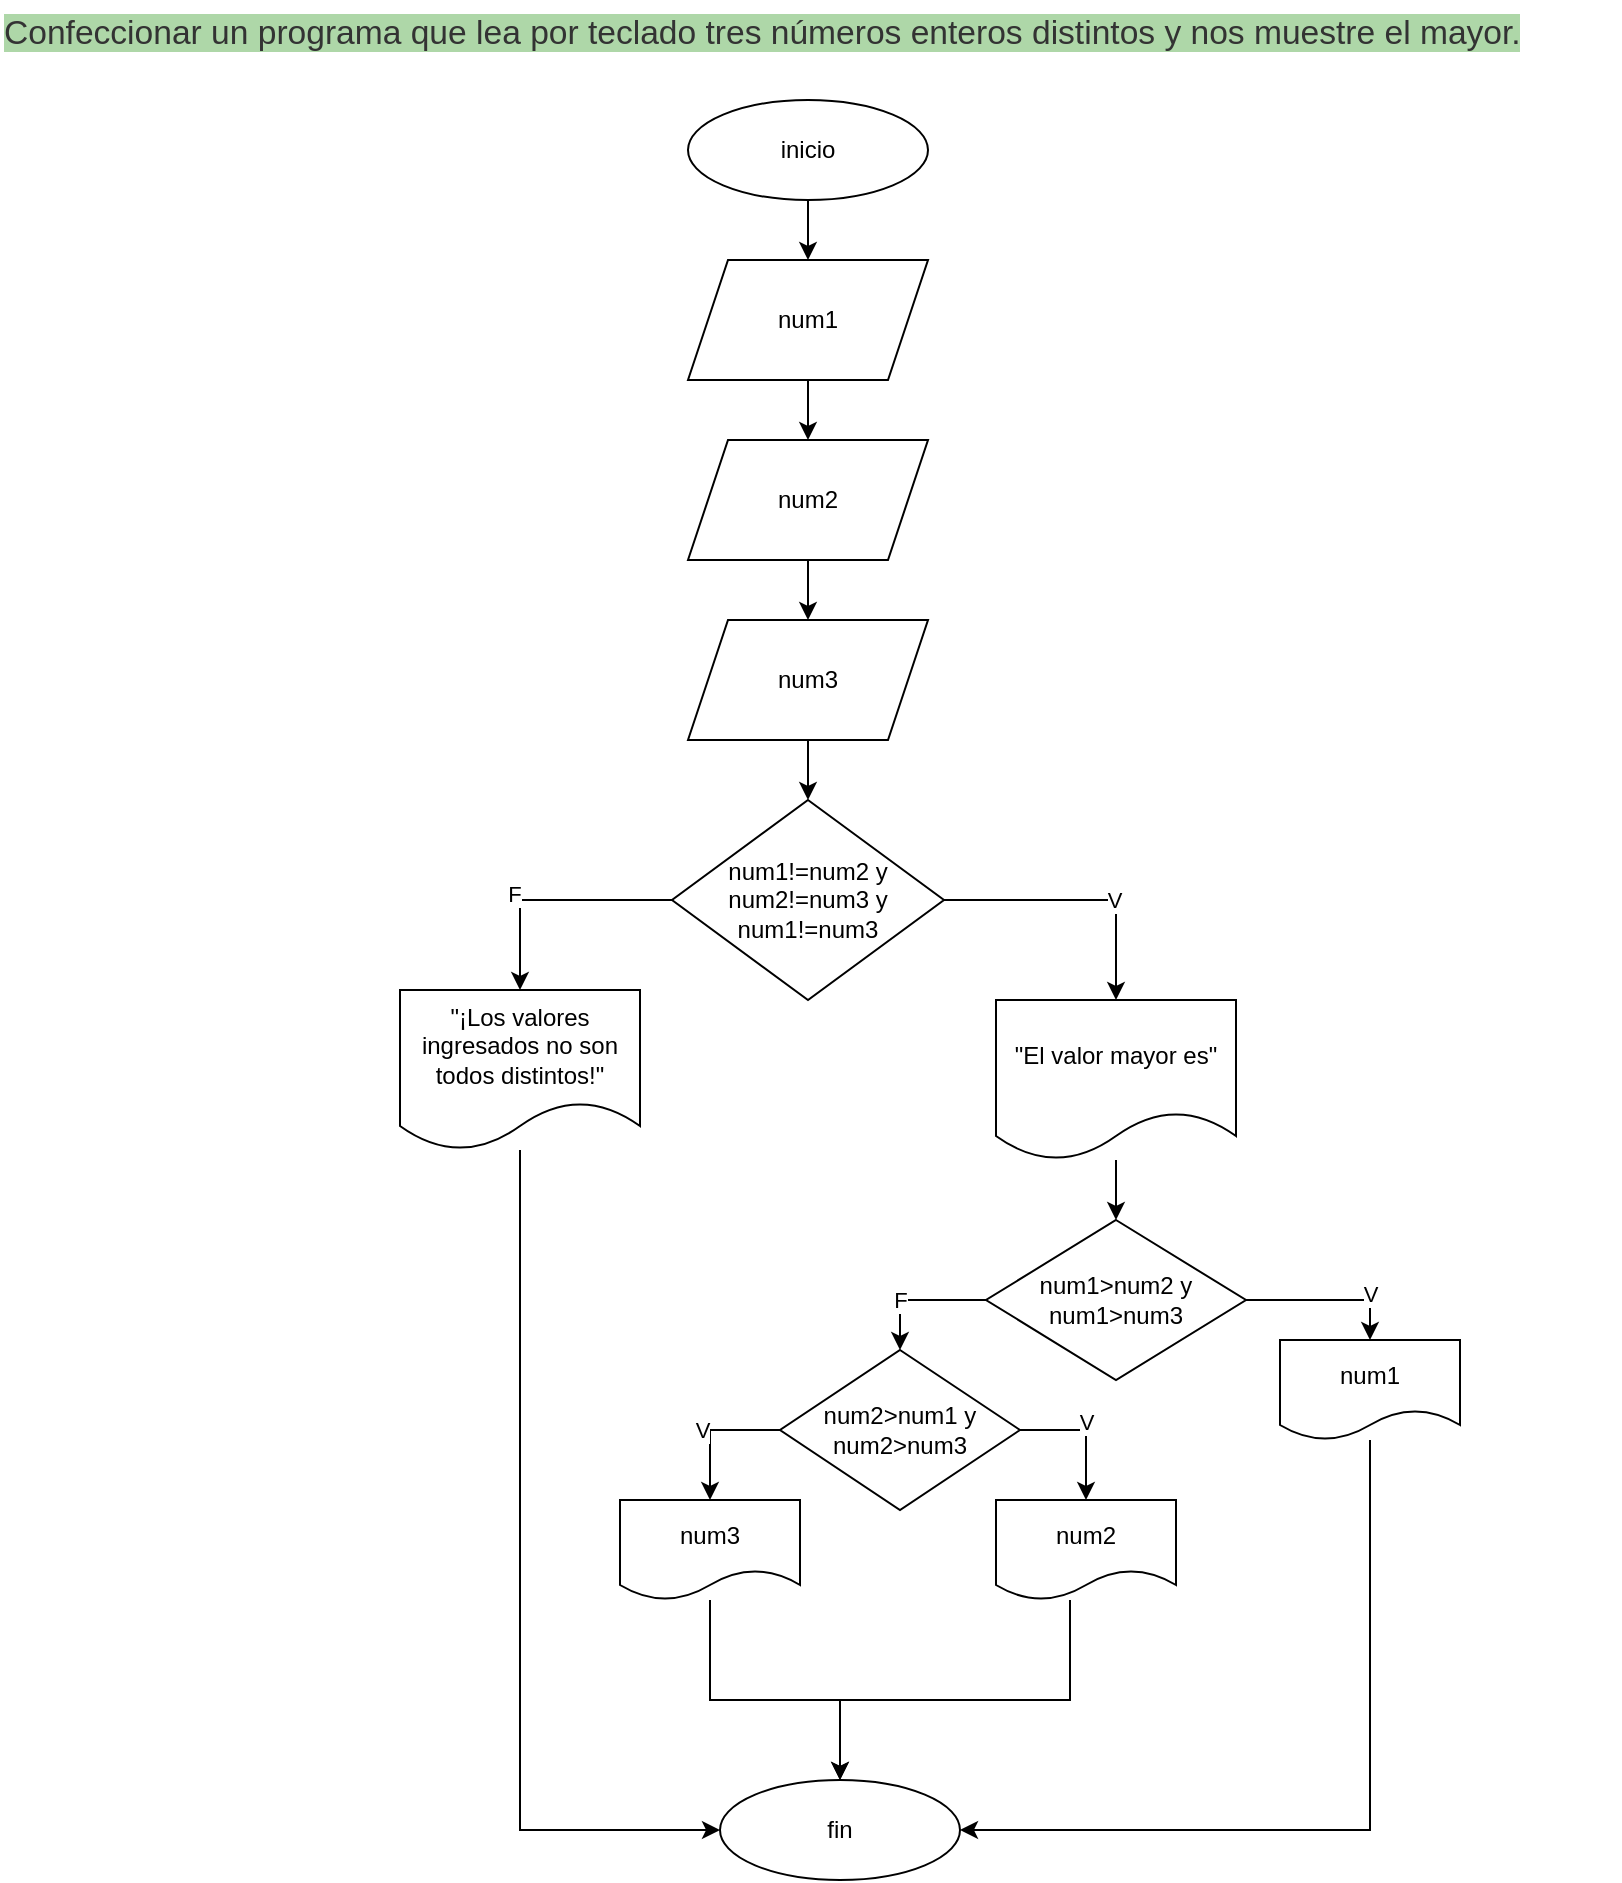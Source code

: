 <mxfile version="20.6.2" type="device"><diagram id="3O_QurTklsJPc0mD75qE" name="Página-1"><mxGraphModel dx="868" dy="524" grid="1" gridSize="10" guides="1" tooltips="1" connect="1" arrows="1" fold="1" page="1" pageScale="1" pageWidth="827" pageHeight="1169" math="0" shadow="0"><root><mxCell id="0"/><mxCell id="1" parent="0"/><mxCell id="jkeP-Yi8RZv2OrAzYVQd-1" value="&lt;span style=&quot;color: rgb(51, 51, 51); font-family: sans-serif, arial; font-size: 16.8px; font-style: normal; font-variant-ligatures: normal; font-variant-caps: normal; font-weight: 400; letter-spacing: normal; orphans: 2; text-align: start; text-indent: 0px; text-transform: none; widows: 2; word-spacing: 0px; -webkit-text-stroke-width: 0px; background-color: rgb(174, 215, 168); text-decoration-thickness: initial; text-decoration-style: initial; text-decoration-color: initial; float: none; display: inline !important;&quot;&gt;Confeccionar un programa que lea por teclado tres números enteros distintos y nos muestre el mayor.&lt;/span&gt;" style="text;whiteSpace=wrap;html=1;" vertex="1" parent="1"><mxGeometry x="10" y="10" width="810" height="40" as="geometry"/></mxCell><mxCell id="jkeP-Yi8RZv2OrAzYVQd-4" value="" style="edgeStyle=orthogonalEdgeStyle;rounded=0;orthogonalLoop=1;jettySize=auto;html=1;" edge="1" parent="1" source="jkeP-Yi8RZv2OrAzYVQd-2" target="jkeP-Yi8RZv2OrAzYVQd-3"><mxGeometry relative="1" as="geometry"/></mxCell><mxCell id="jkeP-Yi8RZv2OrAzYVQd-2" value="inicio" style="ellipse;whiteSpace=wrap;html=1;" vertex="1" parent="1"><mxGeometry x="354" y="60" width="120" height="50" as="geometry"/></mxCell><mxCell id="jkeP-Yi8RZv2OrAzYVQd-6" value="" style="edgeStyle=orthogonalEdgeStyle;rounded=0;orthogonalLoop=1;jettySize=auto;html=1;" edge="1" parent="1" source="jkeP-Yi8RZv2OrAzYVQd-3" target="jkeP-Yi8RZv2OrAzYVQd-5"><mxGeometry relative="1" as="geometry"/></mxCell><mxCell id="jkeP-Yi8RZv2OrAzYVQd-3" value="num1" style="shape=parallelogram;perimeter=parallelogramPerimeter;whiteSpace=wrap;html=1;fixedSize=1;" vertex="1" parent="1"><mxGeometry x="354" y="140" width="120" height="60" as="geometry"/></mxCell><mxCell id="jkeP-Yi8RZv2OrAzYVQd-8" value="" style="edgeStyle=orthogonalEdgeStyle;rounded=0;orthogonalLoop=1;jettySize=auto;html=1;" edge="1" parent="1" source="jkeP-Yi8RZv2OrAzYVQd-5" target="jkeP-Yi8RZv2OrAzYVQd-7"><mxGeometry relative="1" as="geometry"/></mxCell><mxCell id="jkeP-Yi8RZv2OrAzYVQd-5" value="num2" style="shape=parallelogram;perimeter=parallelogramPerimeter;whiteSpace=wrap;html=1;fixedSize=1;" vertex="1" parent="1"><mxGeometry x="354" y="230" width="120" height="60" as="geometry"/></mxCell><mxCell id="jkeP-Yi8RZv2OrAzYVQd-23" value="" style="edgeStyle=orthogonalEdgeStyle;rounded=0;orthogonalLoop=1;jettySize=auto;html=1;" edge="1" parent="1" source="jkeP-Yi8RZv2OrAzYVQd-7" target="jkeP-Yi8RZv2OrAzYVQd-22"><mxGeometry relative="1" as="geometry"/></mxCell><mxCell id="jkeP-Yi8RZv2OrAzYVQd-7" value="num3" style="shape=parallelogram;perimeter=parallelogramPerimeter;whiteSpace=wrap;html=1;fixedSize=1;" vertex="1" parent="1"><mxGeometry x="354" y="320" width="120" height="60" as="geometry"/></mxCell><mxCell id="jkeP-Yi8RZv2OrAzYVQd-14" style="edgeStyle=orthogonalEdgeStyle;rounded=0;orthogonalLoop=1;jettySize=auto;html=1;exitX=1;exitY=0.5;exitDx=0;exitDy=0;entryX=0.5;entryY=0;entryDx=0;entryDy=0;" edge="1" parent="1" source="jkeP-Yi8RZv2OrAzYVQd-9" target="jkeP-Yi8RZv2OrAzYVQd-13"><mxGeometry relative="1" as="geometry"/></mxCell><mxCell id="jkeP-Yi8RZv2OrAzYVQd-20" value="V" style="edgeLabel;html=1;align=center;verticalAlign=middle;resizable=0;points=[];" vertex="1" connectable="0" parent="jkeP-Yi8RZv2OrAzYVQd-14"><mxGeometry x="0.566" y="-1" relative="1" as="geometry"><mxPoint x="1" y="-5" as="offset"/></mxGeometry></mxCell><mxCell id="jkeP-Yi8RZv2OrAzYVQd-18" style="edgeStyle=orthogonalEdgeStyle;rounded=0;orthogonalLoop=1;jettySize=auto;html=1;exitX=0;exitY=0.5;exitDx=0;exitDy=0;entryX=0.5;entryY=0;entryDx=0;entryDy=0;" edge="1" parent="1" source="jkeP-Yi8RZv2OrAzYVQd-9" target="jkeP-Yi8RZv2OrAzYVQd-15"><mxGeometry relative="1" as="geometry"/></mxCell><mxCell id="jkeP-Yi8RZv2OrAzYVQd-19" value="F" style="edgeLabel;html=1;align=center;verticalAlign=middle;resizable=0;points=[];" vertex="1" connectable="0" parent="jkeP-Yi8RZv2OrAzYVQd-18"><mxGeometry x="0.5" relative="1" as="geometry"><mxPoint y="-8" as="offset"/></mxGeometry></mxCell><mxCell id="jkeP-Yi8RZv2OrAzYVQd-9" value="num1&amp;gt;num2 y num1&amp;gt;num3" style="rhombus;whiteSpace=wrap;html=1;" vertex="1" parent="1"><mxGeometry x="503" y="620" width="130" height="80" as="geometry"/></mxCell><mxCell id="jkeP-Yi8RZv2OrAzYVQd-45" value="" style="edgeStyle=orthogonalEdgeStyle;rounded=0;orthogonalLoop=1;jettySize=auto;html=1;" edge="1" parent="1" source="jkeP-Yi8RZv2OrAzYVQd-10" target="jkeP-Yi8RZv2OrAzYVQd-9"><mxGeometry relative="1" as="geometry"/></mxCell><mxCell id="jkeP-Yi8RZv2OrAzYVQd-10" value="&quot;El valor mayor es&quot;" style="shape=document;whiteSpace=wrap;html=1;boundedLbl=1;" vertex="1" parent="1"><mxGeometry x="508" y="510" width="120" height="80" as="geometry"/></mxCell><mxCell id="jkeP-Yi8RZv2OrAzYVQd-59" style="edgeStyle=orthogonalEdgeStyle;rounded=0;orthogonalLoop=1;jettySize=auto;html=1;entryX=1;entryY=0.5;entryDx=0;entryDy=0;" edge="1" parent="1" source="jkeP-Yi8RZv2OrAzYVQd-13" target="jkeP-Yi8RZv2OrAzYVQd-36"><mxGeometry relative="1" as="geometry"><Array as="points"><mxPoint x="695" y="925"/></Array></mxGeometry></mxCell><mxCell id="jkeP-Yi8RZv2OrAzYVQd-13" value="num1" style="shape=document;whiteSpace=wrap;html=1;boundedLbl=1;" vertex="1" parent="1"><mxGeometry x="650" y="680" width="90" height="50" as="geometry"/></mxCell><mxCell id="jkeP-Yi8RZv2OrAzYVQd-17" style="edgeStyle=orthogonalEdgeStyle;rounded=0;orthogonalLoop=1;jettySize=auto;html=1;exitX=1;exitY=0.5;exitDx=0;exitDy=0;entryX=0.5;entryY=0;entryDx=0;entryDy=0;" edge="1" parent="1" source="jkeP-Yi8RZv2OrAzYVQd-15" target="jkeP-Yi8RZv2OrAzYVQd-16"><mxGeometry relative="1" as="geometry"/></mxCell><mxCell id="jkeP-Yi8RZv2OrAzYVQd-21" value="V" style="edgeLabel;html=1;align=center;verticalAlign=middle;resizable=0;points=[];" vertex="1" connectable="0" parent="jkeP-Yi8RZv2OrAzYVQd-17"><mxGeometry x="0.2" y="5" relative="1" as="geometry"><mxPoint x="-5" y="-12" as="offset"/></mxGeometry></mxCell><mxCell id="jkeP-Yi8RZv2OrAzYVQd-53" style="edgeStyle=orthogonalEdgeStyle;rounded=0;orthogonalLoop=1;jettySize=auto;html=1;exitX=0;exitY=0.5;exitDx=0;exitDy=0;entryX=0.5;entryY=0;entryDx=0;entryDy=0;" edge="1" parent="1" source="jkeP-Yi8RZv2OrAzYVQd-15" target="jkeP-Yi8RZv2OrAzYVQd-27"><mxGeometry relative="1" as="geometry"/></mxCell><mxCell id="jkeP-Yi8RZv2OrAzYVQd-54" value="V" style="edgeLabel;html=1;align=center;verticalAlign=middle;resizable=0;points=[];" vertex="1" connectable="0" parent="jkeP-Yi8RZv2OrAzYVQd-53"><mxGeometry y="-4" relative="1" as="geometry"><mxPoint as="offset"/></mxGeometry></mxCell><mxCell id="jkeP-Yi8RZv2OrAzYVQd-15" value="num2&amp;gt;num1 y num2&amp;gt;num3" style="rhombus;whiteSpace=wrap;html=1;" vertex="1" parent="1"><mxGeometry x="400" y="685" width="120" height="80" as="geometry"/></mxCell><mxCell id="jkeP-Yi8RZv2OrAzYVQd-58" style="edgeStyle=orthogonalEdgeStyle;rounded=0;orthogonalLoop=1;jettySize=auto;html=1;entryX=0.5;entryY=0;entryDx=0;entryDy=0;" edge="1" parent="1" source="jkeP-Yi8RZv2OrAzYVQd-16" target="jkeP-Yi8RZv2OrAzYVQd-36"><mxGeometry relative="1" as="geometry"><Array as="points"><mxPoint x="545" y="860"/><mxPoint x="430" y="860"/></Array></mxGeometry></mxCell><mxCell id="jkeP-Yi8RZv2OrAzYVQd-16" value="num2" style="shape=document;whiteSpace=wrap;html=1;boundedLbl=1;" vertex="1" parent="1"><mxGeometry x="508" y="760" width="90" height="50" as="geometry"/></mxCell><mxCell id="jkeP-Yi8RZv2OrAzYVQd-51" style="edgeStyle=orthogonalEdgeStyle;rounded=0;orthogonalLoop=1;jettySize=auto;html=1;exitX=0;exitY=0.5;exitDx=0;exitDy=0;entryX=0.5;entryY=0;entryDx=0;entryDy=0;" edge="1" parent="1" source="jkeP-Yi8RZv2OrAzYVQd-22" target="jkeP-Yi8RZv2OrAzYVQd-25"><mxGeometry relative="1" as="geometry"/></mxCell><mxCell id="jkeP-Yi8RZv2OrAzYVQd-61" value="F" style="edgeLabel;html=1;align=center;verticalAlign=middle;resizable=0;points=[];" vertex="1" connectable="0" parent="jkeP-Yi8RZv2OrAzYVQd-51"><mxGeometry x="0.256" y="-4" relative="1" as="geometry"><mxPoint x="1" y="-3" as="offset"/></mxGeometry></mxCell><mxCell id="jkeP-Yi8RZv2OrAzYVQd-52" style="edgeStyle=orthogonalEdgeStyle;rounded=0;orthogonalLoop=1;jettySize=auto;html=1;exitX=1;exitY=0.5;exitDx=0;exitDy=0;entryX=0.5;entryY=0;entryDx=0;entryDy=0;" edge="1" parent="1" source="jkeP-Yi8RZv2OrAzYVQd-22" target="jkeP-Yi8RZv2OrAzYVQd-10"><mxGeometry relative="1" as="geometry"/></mxCell><mxCell id="jkeP-Yi8RZv2OrAzYVQd-60" value="V" style="edgeLabel;html=1;align=center;verticalAlign=middle;resizable=0;points=[];" vertex="1" connectable="0" parent="jkeP-Yi8RZv2OrAzYVQd-52"><mxGeometry x="0.25" relative="1" as="geometry"><mxPoint as="offset"/></mxGeometry></mxCell><mxCell id="jkeP-Yi8RZv2OrAzYVQd-22" value="num1!=num2 y num2!=num3 y num1!=num3" style="rhombus;whiteSpace=wrap;html=1;" vertex="1" parent="1"><mxGeometry x="346" y="410" width="136" height="100" as="geometry"/></mxCell><mxCell id="jkeP-Yi8RZv2OrAzYVQd-56" style="edgeStyle=orthogonalEdgeStyle;rounded=0;orthogonalLoop=1;jettySize=auto;html=1;entryX=0;entryY=0.5;entryDx=0;entryDy=0;" edge="1" parent="1" source="jkeP-Yi8RZv2OrAzYVQd-25" target="jkeP-Yi8RZv2OrAzYVQd-36"><mxGeometry relative="1" as="geometry"><Array as="points"><mxPoint x="270" y="925"/></Array></mxGeometry></mxCell><mxCell id="jkeP-Yi8RZv2OrAzYVQd-25" value="&quot;¡Los valores ingresados no son todos distintos!&quot;" style="shape=document;whiteSpace=wrap;html=1;boundedLbl=1;" vertex="1" parent="1"><mxGeometry x="210" y="505" width="120" height="80" as="geometry"/></mxCell><mxCell id="jkeP-Yi8RZv2OrAzYVQd-57" style="edgeStyle=orthogonalEdgeStyle;rounded=0;orthogonalLoop=1;jettySize=auto;html=1;entryX=0.5;entryY=0;entryDx=0;entryDy=0;" edge="1" parent="1" source="jkeP-Yi8RZv2OrAzYVQd-27" target="jkeP-Yi8RZv2OrAzYVQd-36"><mxGeometry relative="1" as="geometry"><Array as="points"><mxPoint x="365" y="860"/><mxPoint x="430" y="860"/></Array></mxGeometry></mxCell><mxCell id="jkeP-Yi8RZv2OrAzYVQd-27" value="num3" style="shape=document;whiteSpace=wrap;html=1;boundedLbl=1;" vertex="1" parent="1"><mxGeometry x="320" y="760" width="90" height="50" as="geometry"/></mxCell><mxCell id="jkeP-Yi8RZv2OrAzYVQd-36" value="fin" style="ellipse;whiteSpace=wrap;html=1;" vertex="1" parent="1"><mxGeometry x="370" y="900" width="120" height="50" as="geometry"/></mxCell></root></mxGraphModel></diagram></mxfile>